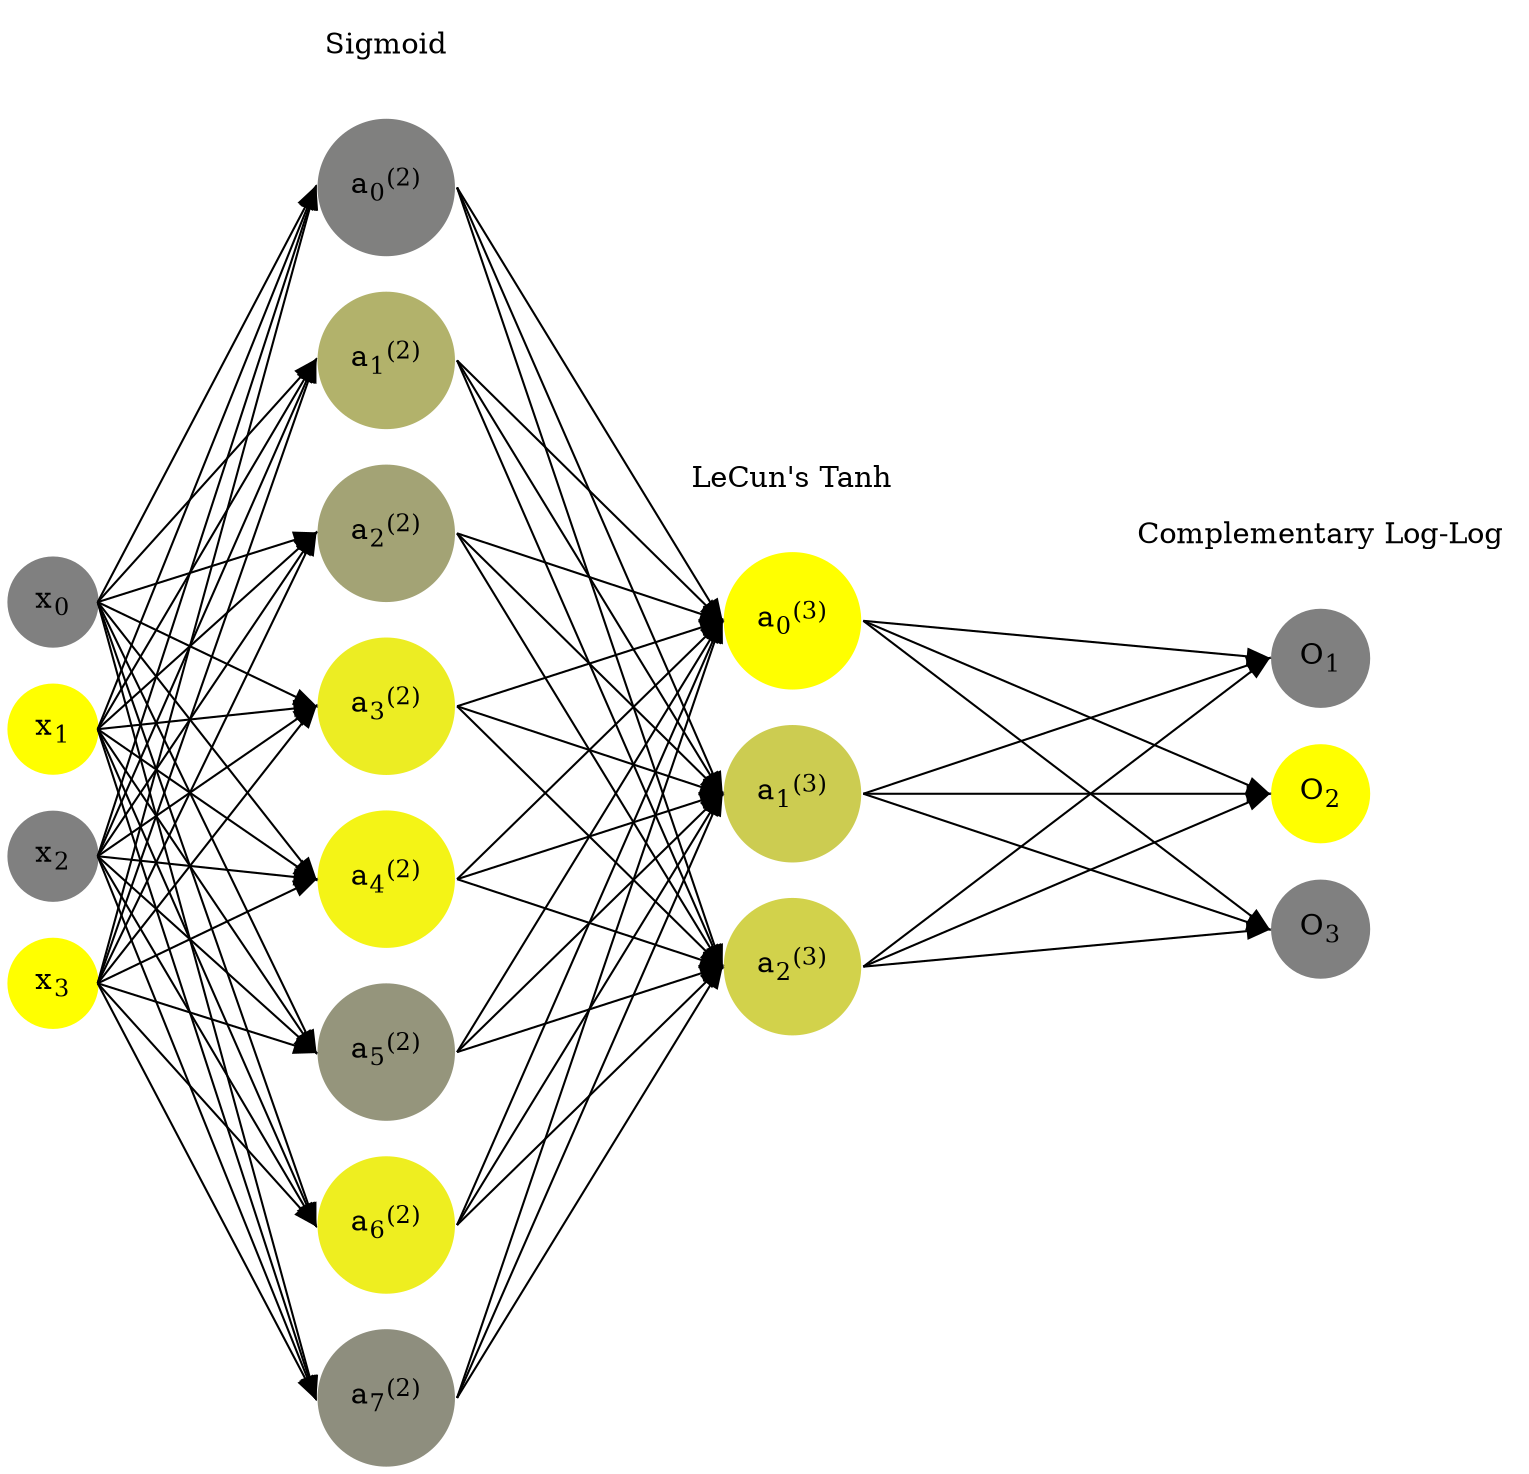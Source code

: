 digraph G {
	rankdir = LR;
	splines=false;
	edge[style=invis];
	ranksep= 1.4;
	{
	node [shape=circle, color="0.1667, 0.0, 0.5", style=filled, fillcolor="0.1667, 0.0, 0.5"];
	x0 [label=<x<sub>0</sub>>];
	}
	{
	node [shape=circle, color="0.1667, 1.0, 1.0", style=filled, fillcolor="0.1667, 1.0, 1.0"];
	x1 [label=<x<sub>1</sub>>];
	}
	{
	node [shape=circle, color="0.1667, 0.0, 0.5", style=filled, fillcolor="0.1667, 0.0, 0.5"];
	x2 [label=<x<sub>2</sub>>];
	}
	{
	node [shape=circle, color="0.1667, 1.0, 1.0", style=filled, fillcolor="0.1667, 1.0, 1.0"];
	x3 [label=<x<sub>3</sub>>];
	}
	{
	node [shape=circle, color="0.1667, 0.001148, 0.500574", style=filled, fillcolor="0.1667, 0.001148, 0.500574"];
	a02 [label=<a<sub>0</sub><sup>(2)</sup>>];
	}
	{
	node [shape=circle, color="0.1667, 0.396607, 0.698303", style=filled, fillcolor="0.1667, 0.396607, 0.698303"];
	a12 [label=<a<sub>1</sub><sup>(2)</sup>>];
	}
	{
	node [shape=circle, color="0.1667, 0.281057, 0.640528", style=filled, fillcolor="0.1667, 0.281057, 0.640528"];
	a22 [label=<a<sub>2</sub><sup>(2)</sup>>];
	}
	{
	node [shape=circle, color="0.1667, 0.851630, 0.925815", style=filled, fillcolor="0.1667, 0.851630, 0.925815"];
	a32 [label=<a<sub>3</sub><sup>(2)</sup>>];
	}
	{
	node [shape=circle, color="0.1667, 0.909275, 0.954638", style=filled, fillcolor="0.1667, 0.909275, 0.954638"];
	a42 [label=<a<sub>4</sub><sup>(2)</sup>>];
	}
	{
	node [shape=circle, color="0.1667, 0.170560, 0.585280", style=filled, fillcolor="0.1667, 0.170560, 0.585280"];
	a52 [label=<a<sub>5</sub><sup>(2)</sup>>];
	}
	{
	node [shape=circle, color="0.1667, 0.865142, 0.932571", style=filled, fillcolor="0.1667, 0.865142, 0.932571"];
	a62 [label=<a<sub>6</sub><sup>(2)</sup>>];
	}
	{
	node [shape=circle, color="0.1667, 0.112217, 0.556109", style=filled, fillcolor="0.1667, 0.112217, 0.556109"];
	a72 [label=<a<sub>7</sub><sup>(2)</sup>>];
	}
	{
	node [shape=circle, color="0.1667, 1.222818, 1.111409", style=filled, fillcolor="0.1667, 1.222818, 1.111409"];
	a03 [label=<a<sub>0</sub><sup>(3)</sup>>];
	}
	{
	node [shape=circle, color="0.1667, 0.600072, 0.800036", style=filled, fillcolor="0.1667, 0.600072, 0.800036"];
	a13 [label=<a<sub>1</sub><sup>(3)</sup>>];
	}
	{
	node [shape=circle, color="0.1667, 0.642716, 0.821358", style=filled, fillcolor="0.1667, 0.642716, 0.821358"];
	a23 [label=<a<sub>2</sub><sup>(3)</sup>>];
	}
	{
	node [shape=circle, color="0.1667, 0.0, 0.5", style=filled, fillcolor="0.1667, 0.0, 0.5"];
	O1 [label=<O<sub>1</sub>>];
	}
	{
	node [shape=circle, color="0.1667, 1.0, 1.0", style=filled, fillcolor="0.1667, 1.0, 1.0"];
	O2 [label=<O<sub>2</sub>>];
	}
	{
	node [shape=circle, color="0.1667, 0.0, 0.5", style=filled, fillcolor="0.1667, 0.0, 0.5"];
	O3 [label=<O<sub>3</sub>>];
	}
	{
	rank=same;
	x0->x1->x2->x3;
	}
	{
	rank=same;
	a02->a12->a22->a32->a42->a52->a62->a72;
	}
	{
	rank=same;
	a03->a13->a23;
	}
	{
	rank=same;
	O1->O2->O3;
	}
	l1 [shape=plaintext,label="Sigmoid"];
	l1->a02;
	{rank=same; l1;a02};
	l2 [shape=plaintext,label="LeCun's Tanh"];
	l2->a03;
	{rank=same; l2;a03};
	l3 [shape=plaintext,label="Complementary Log-Log"];
	l3->O1;
	{rank=same; l3;O1};
edge[style=solid, tailport=e, headport=w];
	{x0;x1;x2;x3} -> {a02;a12;a22;a32;a42;a52;a62;a72};
	{a02;a12;a22;a32;a42;a52;a62;a72} -> {a03;a13;a23};
	{a03;a13;a23} -> {O1,O2,O3};
}